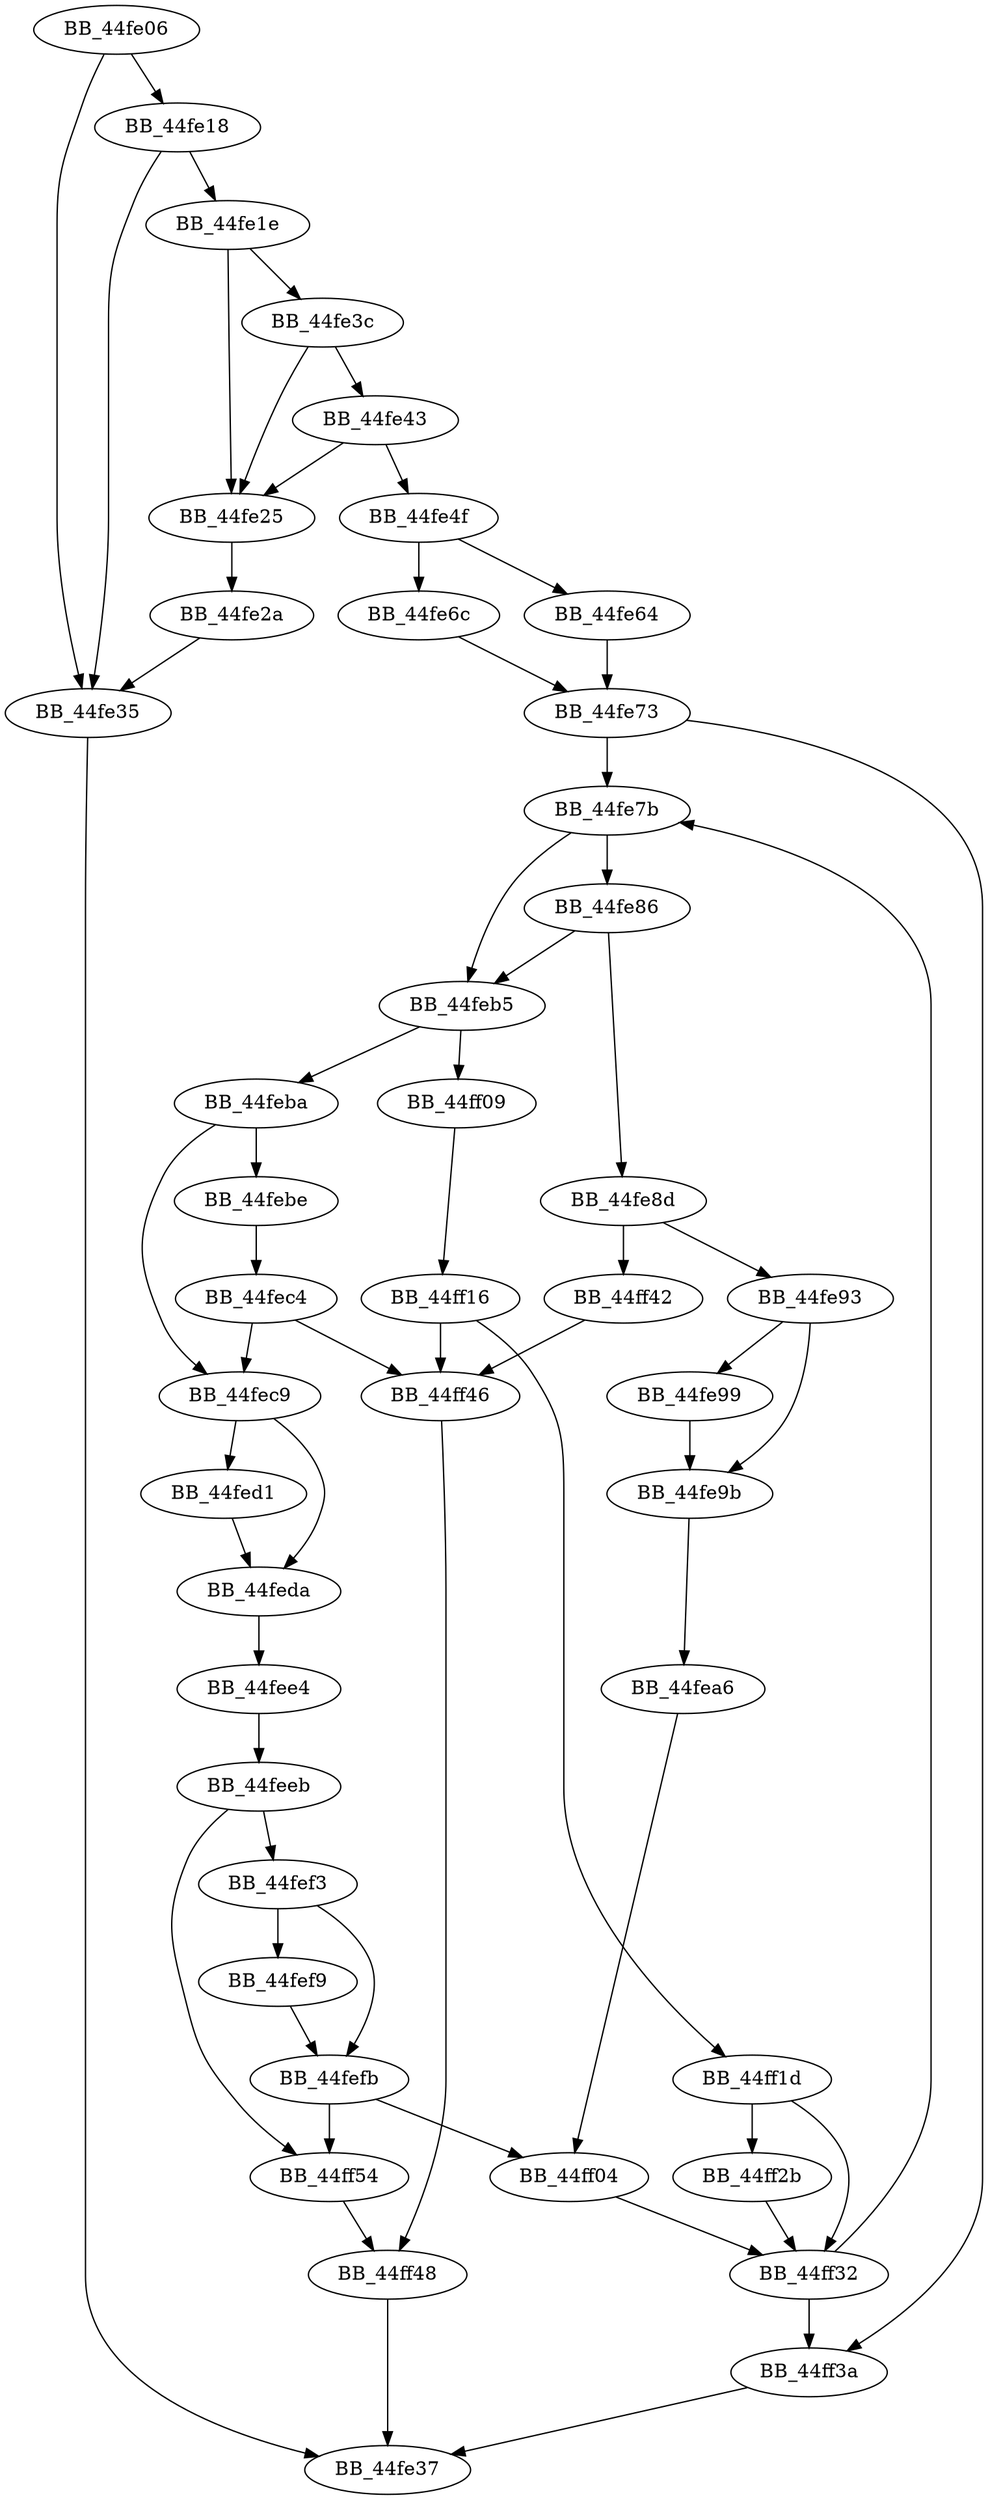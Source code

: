 DiGraph sub_44FE06{
BB_44fe06->BB_44fe18
BB_44fe06->BB_44fe35
BB_44fe18->BB_44fe1e
BB_44fe18->BB_44fe35
BB_44fe1e->BB_44fe25
BB_44fe1e->BB_44fe3c
BB_44fe25->BB_44fe2a
BB_44fe2a->BB_44fe35
BB_44fe35->BB_44fe37
BB_44fe3c->BB_44fe25
BB_44fe3c->BB_44fe43
BB_44fe43->BB_44fe25
BB_44fe43->BB_44fe4f
BB_44fe4f->BB_44fe64
BB_44fe4f->BB_44fe6c
BB_44fe64->BB_44fe73
BB_44fe6c->BB_44fe73
BB_44fe73->BB_44fe7b
BB_44fe73->BB_44ff3a
BB_44fe7b->BB_44fe86
BB_44fe7b->BB_44feb5
BB_44fe86->BB_44fe8d
BB_44fe86->BB_44feb5
BB_44fe8d->BB_44fe93
BB_44fe8d->BB_44ff42
BB_44fe93->BB_44fe99
BB_44fe93->BB_44fe9b
BB_44fe99->BB_44fe9b
BB_44fe9b->BB_44fea6
BB_44fea6->BB_44ff04
BB_44feb5->BB_44feba
BB_44feb5->BB_44ff09
BB_44feba->BB_44febe
BB_44feba->BB_44fec9
BB_44febe->BB_44fec4
BB_44fec4->BB_44fec9
BB_44fec4->BB_44ff46
BB_44fec9->BB_44fed1
BB_44fec9->BB_44feda
BB_44fed1->BB_44feda
BB_44feda->BB_44fee4
BB_44fee4->BB_44feeb
BB_44feeb->BB_44fef3
BB_44feeb->BB_44ff54
BB_44fef3->BB_44fef9
BB_44fef3->BB_44fefb
BB_44fef9->BB_44fefb
BB_44fefb->BB_44ff04
BB_44fefb->BB_44ff54
BB_44ff04->BB_44ff32
BB_44ff09->BB_44ff16
BB_44ff16->BB_44ff1d
BB_44ff16->BB_44ff46
BB_44ff1d->BB_44ff2b
BB_44ff1d->BB_44ff32
BB_44ff2b->BB_44ff32
BB_44ff32->BB_44fe7b
BB_44ff32->BB_44ff3a
BB_44ff3a->BB_44fe37
BB_44ff42->BB_44ff46
BB_44ff46->BB_44ff48
BB_44ff48->BB_44fe37
BB_44ff54->BB_44ff48
}
